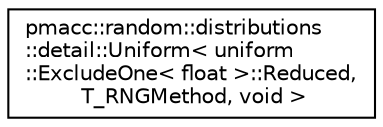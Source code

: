 digraph "Graphical Class Hierarchy"
{
 // LATEX_PDF_SIZE
  edge [fontname="Helvetica",fontsize="10",labelfontname="Helvetica",labelfontsize="10"];
  node [fontname="Helvetica",fontsize="10",shape=record];
  rankdir="LR";
  Node0 [label="pmacc::random::distributions\l::detail::Uniform\< uniform\l::ExcludeOne\< float \>::Reduced,\l T_RNGMethod, void \>",height=0.2,width=0.4,color="black", fillcolor="white", style="filled",URL="$classpmacc_1_1random_1_1distributions_1_1detail_1_1_uniform_3_01uniform_1_1_exclude_one_3_01floa8328b1aac4d25f8e608ab6f571ee1af1.html",tooltip="Returns a random float value uniformly distributed in [0,1)"];
}
